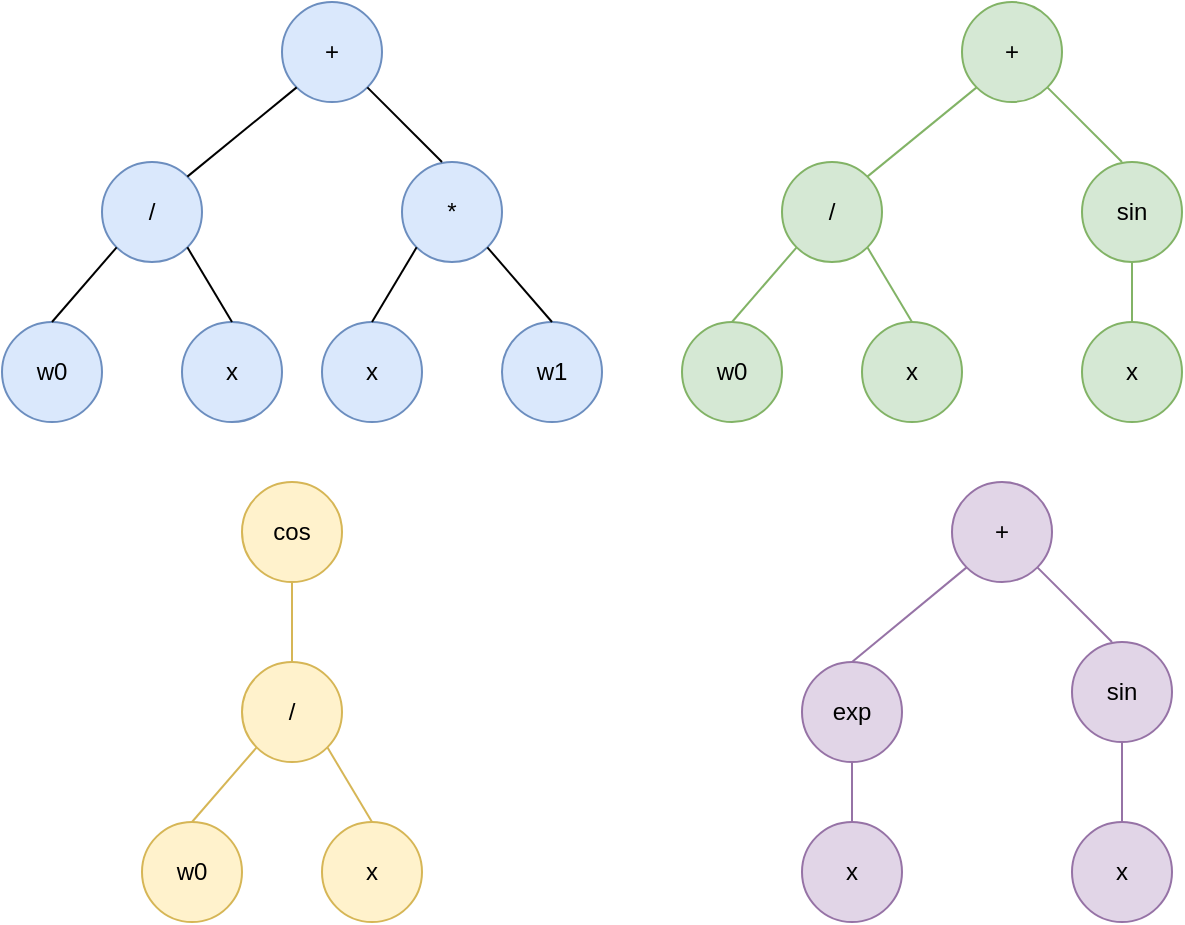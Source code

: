 <mxfile version="28.1.2">
  <diagram name="Page-1" id="9uGiNwY4RPWTe9T4MJpf">
    <mxGraphModel dx="1106" dy="632" grid="1" gridSize="10" guides="1" tooltips="1" connect="1" arrows="1" fold="1" page="1" pageScale="1" pageWidth="850" pageHeight="1100" math="0" shadow="0">
      <root>
        <mxCell id="0" />
        <mxCell id="1" parent="0" />
        <mxCell id="HzNmbZTj6SZ-83mRpOOW-1" value="w0" style="ellipse;whiteSpace=wrap;html=1;fillColor=#dae8fc;strokeColor=#6c8ebf;" vertex="1" parent="1">
          <mxGeometry x="90" y="230" width="50" height="50" as="geometry" />
        </mxCell>
        <mxCell id="HzNmbZTj6SZ-83mRpOOW-2" value="x" style="ellipse;whiteSpace=wrap;html=1;fillColor=#dae8fc;strokeColor=#6c8ebf;" vertex="1" parent="1">
          <mxGeometry x="250" y="230" width="50" height="50" as="geometry" />
        </mxCell>
        <mxCell id="HzNmbZTj6SZ-83mRpOOW-3" value="w1" style="ellipse;whiteSpace=wrap;html=1;fillColor=#dae8fc;strokeColor=#6c8ebf;" vertex="1" parent="1">
          <mxGeometry x="340" y="230" width="50" height="50" as="geometry" />
        </mxCell>
        <mxCell id="HzNmbZTj6SZ-83mRpOOW-4" value="*" style="ellipse;whiteSpace=wrap;html=1;fillColor=#dae8fc;strokeColor=#6c8ebf;" vertex="1" parent="1">
          <mxGeometry x="290" y="150" width="50" height="50" as="geometry" />
        </mxCell>
        <mxCell id="HzNmbZTj6SZ-83mRpOOW-5" value="" style="endArrow=none;html=1;rounded=0;exitX=0;exitY=1;exitDx=0;exitDy=0;entryX=0.5;entryY=0;entryDx=0;entryDy=0;endFill=0;" edge="1" parent="1" source="HzNmbZTj6SZ-83mRpOOW-4" target="HzNmbZTj6SZ-83mRpOOW-2">
          <mxGeometry width="50" height="50" relative="1" as="geometry">
            <mxPoint x="240" y="250" as="sourcePoint" />
            <mxPoint x="240" y="210" as="targetPoint" />
          </mxGeometry>
        </mxCell>
        <mxCell id="HzNmbZTj6SZ-83mRpOOW-6" value="" style="endArrow=none;html=1;rounded=0;entryX=1;entryY=1;entryDx=0;entryDy=0;exitX=0.5;exitY=0;exitDx=0;exitDy=0;" edge="1" parent="1" source="HzNmbZTj6SZ-83mRpOOW-3" target="HzNmbZTj6SZ-83mRpOOW-4">
          <mxGeometry width="50" height="50" relative="1" as="geometry">
            <mxPoint x="260" y="250" as="sourcePoint" />
            <mxPoint x="310" y="200" as="targetPoint" />
          </mxGeometry>
        </mxCell>
        <mxCell id="HzNmbZTj6SZ-83mRpOOW-8" value="+" style="ellipse;whiteSpace=wrap;html=1;fillColor=#dae8fc;strokeColor=#6c8ebf;" vertex="1" parent="1">
          <mxGeometry x="230" y="70" width="50" height="50" as="geometry" />
        </mxCell>
        <mxCell id="HzNmbZTj6SZ-83mRpOOW-9" style="rounded=0;orthogonalLoop=1;jettySize=auto;html=1;exitX=1;exitY=1;exitDx=0;exitDy=0;entryX=0.4;entryY=0;entryDx=0;entryDy=0;entryPerimeter=0;endArrow=none;endFill=0;" edge="1" parent="1" source="HzNmbZTj6SZ-83mRpOOW-8" target="HzNmbZTj6SZ-83mRpOOW-4">
          <mxGeometry relative="1" as="geometry" />
        </mxCell>
        <mxCell id="HzNmbZTj6SZ-83mRpOOW-41" value="/" style="ellipse;whiteSpace=wrap;html=1;fillColor=#dae8fc;strokeColor=#6c8ebf;" vertex="1" parent="1">
          <mxGeometry x="140" y="150" width="50" height="50" as="geometry" />
        </mxCell>
        <mxCell id="HzNmbZTj6SZ-83mRpOOW-42" value="" style="endArrow=none;html=1;rounded=0;exitX=0;exitY=1;exitDx=0;exitDy=0;entryX=1;entryY=0;entryDx=0;entryDy=0;endFill=0;" edge="1" parent="1" source="HzNmbZTj6SZ-83mRpOOW-8" target="HzNmbZTj6SZ-83mRpOOW-41">
          <mxGeometry width="50" height="50" relative="1" as="geometry">
            <mxPoint x="262" y="180" as="sourcePoint" />
            <mxPoint x="230" y="217" as="targetPoint" />
          </mxGeometry>
        </mxCell>
        <mxCell id="HzNmbZTj6SZ-83mRpOOW-43" value="x" style="ellipse;whiteSpace=wrap;html=1;fillColor=#dae8fc;strokeColor=#6c8ebf;" vertex="1" parent="1">
          <mxGeometry x="180" y="230" width="50" height="50" as="geometry" />
        </mxCell>
        <mxCell id="HzNmbZTj6SZ-83mRpOOW-44" value="" style="endArrow=none;html=1;rounded=0;exitX=0;exitY=1;exitDx=0;exitDy=0;entryX=0.5;entryY=0;entryDx=0;entryDy=0;endFill=0;" edge="1" parent="1" source="HzNmbZTj6SZ-83mRpOOW-41" target="HzNmbZTj6SZ-83mRpOOW-1">
          <mxGeometry width="50" height="50" relative="1" as="geometry">
            <mxPoint x="134" y="186" as="sourcePoint" />
            <mxPoint x="80" y="230" as="targetPoint" />
          </mxGeometry>
        </mxCell>
        <mxCell id="HzNmbZTj6SZ-83mRpOOW-45" value="" style="endArrow=none;html=1;rounded=0;exitX=1;exitY=1;exitDx=0;exitDy=0;entryX=0.5;entryY=0;entryDx=0;entryDy=0;endFill=0;" edge="1" parent="1" source="HzNmbZTj6SZ-83mRpOOW-41" target="HzNmbZTj6SZ-83mRpOOW-43">
          <mxGeometry width="50" height="50" relative="1" as="geometry">
            <mxPoint x="184" y="210" as="sourcePoint" />
            <mxPoint x="150" y="254" as="targetPoint" />
          </mxGeometry>
        </mxCell>
        <mxCell id="HzNmbZTj6SZ-83mRpOOW-46" value="w0" style="ellipse;whiteSpace=wrap;html=1;fillColor=#d5e8d4;strokeColor=#82b366;" vertex="1" parent="1">
          <mxGeometry x="430" y="230" width="50" height="50" as="geometry" />
        </mxCell>
        <mxCell id="HzNmbZTj6SZ-83mRpOOW-47" value="x" style="ellipse;whiteSpace=wrap;html=1;fillColor=#d5e8d4;strokeColor=#82b366;" vertex="1" parent="1">
          <mxGeometry x="630" y="230" width="50" height="50" as="geometry" />
        </mxCell>
        <mxCell id="HzNmbZTj6SZ-83mRpOOW-49" value="sin" style="ellipse;whiteSpace=wrap;html=1;fillColor=#d5e8d4;strokeColor=#82b366;" vertex="1" parent="1">
          <mxGeometry x="630" y="150" width="50" height="50" as="geometry" />
        </mxCell>
        <mxCell id="HzNmbZTj6SZ-83mRpOOW-50" value="" style="endArrow=none;html=1;rounded=0;exitX=0.5;exitY=1;exitDx=0;exitDy=0;entryX=0.5;entryY=0;entryDx=0;entryDy=0;endFill=0;fillColor=#d5e8d4;strokeColor=#82b366;" edge="1" parent="1" source="HzNmbZTj6SZ-83mRpOOW-49" target="HzNmbZTj6SZ-83mRpOOW-47">
          <mxGeometry width="50" height="50" relative="1" as="geometry">
            <mxPoint x="580" y="250" as="sourcePoint" />
            <mxPoint x="580" y="210" as="targetPoint" />
          </mxGeometry>
        </mxCell>
        <mxCell id="HzNmbZTj6SZ-83mRpOOW-52" value="+" style="ellipse;whiteSpace=wrap;html=1;fillColor=#d5e8d4;strokeColor=#82b366;" vertex="1" parent="1">
          <mxGeometry x="570" y="70" width="50" height="50" as="geometry" />
        </mxCell>
        <mxCell id="HzNmbZTj6SZ-83mRpOOW-53" style="rounded=0;orthogonalLoop=1;jettySize=auto;html=1;exitX=1;exitY=1;exitDx=0;exitDy=0;entryX=0.4;entryY=0;entryDx=0;entryDy=0;entryPerimeter=0;endArrow=none;endFill=0;fillColor=#d5e8d4;strokeColor=#82b366;" edge="1" parent="1" source="HzNmbZTj6SZ-83mRpOOW-52" target="HzNmbZTj6SZ-83mRpOOW-49">
          <mxGeometry relative="1" as="geometry" />
        </mxCell>
        <mxCell id="HzNmbZTj6SZ-83mRpOOW-54" value="/" style="ellipse;whiteSpace=wrap;html=1;fillColor=#d5e8d4;strokeColor=#82b366;" vertex="1" parent="1">
          <mxGeometry x="480" y="150" width="50" height="50" as="geometry" />
        </mxCell>
        <mxCell id="HzNmbZTj6SZ-83mRpOOW-55" value="" style="endArrow=none;html=1;rounded=0;exitX=0;exitY=1;exitDx=0;exitDy=0;entryX=1;entryY=0;entryDx=0;entryDy=0;endFill=0;fillColor=#d5e8d4;strokeColor=#82b366;" edge="1" parent="1" source="HzNmbZTj6SZ-83mRpOOW-52" target="HzNmbZTj6SZ-83mRpOOW-54">
          <mxGeometry width="50" height="50" relative="1" as="geometry">
            <mxPoint x="602" y="180" as="sourcePoint" />
            <mxPoint x="570" y="217" as="targetPoint" />
          </mxGeometry>
        </mxCell>
        <mxCell id="HzNmbZTj6SZ-83mRpOOW-56" value="x" style="ellipse;whiteSpace=wrap;html=1;fillColor=#d5e8d4;strokeColor=#82b366;" vertex="1" parent="1">
          <mxGeometry x="520" y="230" width="50" height="50" as="geometry" />
        </mxCell>
        <mxCell id="HzNmbZTj6SZ-83mRpOOW-57" value="" style="endArrow=none;html=1;rounded=0;exitX=0;exitY=1;exitDx=0;exitDy=0;entryX=0.5;entryY=0;entryDx=0;entryDy=0;endFill=0;fillColor=#d5e8d4;strokeColor=#82b366;" edge="1" parent="1" source="HzNmbZTj6SZ-83mRpOOW-54" target="HzNmbZTj6SZ-83mRpOOW-46">
          <mxGeometry width="50" height="50" relative="1" as="geometry">
            <mxPoint x="474" y="186" as="sourcePoint" />
            <mxPoint x="420" y="230" as="targetPoint" />
          </mxGeometry>
        </mxCell>
        <mxCell id="HzNmbZTj6SZ-83mRpOOW-58" value="" style="endArrow=none;html=1;rounded=0;exitX=1;exitY=1;exitDx=0;exitDy=0;entryX=0.5;entryY=0;entryDx=0;entryDy=0;endFill=0;fillColor=#d5e8d4;strokeColor=#82b366;" edge="1" parent="1" source="HzNmbZTj6SZ-83mRpOOW-54" target="HzNmbZTj6SZ-83mRpOOW-56">
          <mxGeometry width="50" height="50" relative="1" as="geometry">
            <mxPoint x="524" y="210" as="sourcePoint" />
            <mxPoint x="490" y="254" as="targetPoint" />
          </mxGeometry>
        </mxCell>
        <mxCell id="HzNmbZTj6SZ-83mRpOOW-59" value="w0" style="ellipse;whiteSpace=wrap;html=1;fillColor=#fff2cc;strokeColor=#d6b656;" vertex="1" parent="1">
          <mxGeometry x="160" y="480" width="50" height="50" as="geometry" />
        </mxCell>
        <mxCell id="HzNmbZTj6SZ-83mRpOOW-63" value="cos" style="ellipse;whiteSpace=wrap;html=1;fillColor=#fff2cc;strokeColor=#d6b656;" vertex="1" parent="1">
          <mxGeometry x="210" y="310" width="50" height="50" as="geometry" />
        </mxCell>
        <mxCell id="HzNmbZTj6SZ-83mRpOOW-65" value="/" style="ellipse;whiteSpace=wrap;html=1;fillColor=#fff2cc;strokeColor=#d6b656;" vertex="1" parent="1">
          <mxGeometry x="210" y="400" width="50" height="50" as="geometry" />
        </mxCell>
        <mxCell id="HzNmbZTj6SZ-83mRpOOW-66" value="" style="endArrow=none;html=1;rounded=0;exitX=0.5;exitY=1;exitDx=0;exitDy=0;entryX=0.5;entryY=0;entryDx=0;entryDy=0;endFill=0;fillColor=#fff2cc;strokeColor=#d6b656;" edge="1" parent="1" source="HzNmbZTj6SZ-83mRpOOW-63" target="HzNmbZTj6SZ-83mRpOOW-65">
          <mxGeometry width="50" height="50" relative="1" as="geometry">
            <mxPoint x="332" y="430" as="sourcePoint" />
            <mxPoint x="300" y="467" as="targetPoint" />
          </mxGeometry>
        </mxCell>
        <mxCell id="HzNmbZTj6SZ-83mRpOOW-67" value="x" style="ellipse;whiteSpace=wrap;html=1;fillColor=#fff2cc;strokeColor=#d6b656;" vertex="1" parent="1">
          <mxGeometry x="250" y="480" width="50" height="50" as="geometry" />
        </mxCell>
        <mxCell id="HzNmbZTj6SZ-83mRpOOW-68" value="" style="endArrow=none;html=1;rounded=0;exitX=0;exitY=1;exitDx=0;exitDy=0;entryX=0.5;entryY=0;entryDx=0;entryDy=0;endFill=0;fillColor=#fff2cc;strokeColor=#d6b656;" edge="1" parent="1" source="HzNmbZTj6SZ-83mRpOOW-65" target="HzNmbZTj6SZ-83mRpOOW-59">
          <mxGeometry width="50" height="50" relative="1" as="geometry">
            <mxPoint x="204" y="436" as="sourcePoint" />
            <mxPoint x="150" y="480" as="targetPoint" />
          </mxGeometry>
        </mxCell>
        <mxCell id="HzNmbZTj6SZ-83mRpOOW-69" value="" style="endArrow=none;html=1;rounded=0;exitX=1;exitY=1;exitDx=0;exitDy=0;entryX=0.5;entryY=0;entryDx=0;entryDy=0;endFill=0;fillColor=#fff2cc;strokeColor=#d6b656;" edge="1" parent="1" source="HzNmbZTj6SZ-83mRpOOW-65" target="HzNmbZTj6SZ-83mRpOOW-67">
          <mxGeometry width="50" height="50" relative="1" as="geometry">
            <mxPoint x="254" y="460" as="sourcePoint" />
            <mxPoint x="220" y="504" as="targetPoint" />
          </mxGeometry>
        </mxCell>
        <mxCell id="HzNmbZTj6SZ-83mRpOOW-71" value="x" style="ellipse;whiteSpace=wrap;html=1;fillColor=#e1d5e7;strokeColor=#9673a6;" vertex="1" parent="1">
          <mxGeometry x="625" y="480" width="50" height="50" as="geometry" />
        </mxCell>
        <mxCell id="HzNmbZTj6SZ-83mRpOOW-72" value="sin" style="ellipse;whiteSpace=wrap;html=1;fillColor=#e1d5e7;strokeColor=#9673a6;" vertex="1" parent="1">
          <mxGeometry x="625" y="390" width="50" height="50" as="geometry" />
        </mxCell>
        <mxCell id="HzNmbZTj6SZ-83mRpOOW-73" value="" style="endArrow=none;html=1;rounded=0;exitX=0.5;exitY=1;exitDx=0;exitDy=0;entryX=0.5;entryY=0;entryDx=0;entryDy=0;endFill=0;fillColor=#e1d5e7;strokeColor=#9673a6;" edge="1" parent="1" source="HzNmbZTj6SZ-83mRpOOW-72" target="HzNmbZTj6SZ-83mRpOOW-71">
          <mxGeometry width="50" height="50" relative="1" as="geometry">
            <mxPoint x="575" y="490" as="sourcePoint" />
            <mxPoint x="575" y="450" as="targetPoint" />
          </mxGeometry>
        </mxCell>
        <mxCell id="HzNmbZTj6SZ-83mRpOOW-74" value="+" style="ellipse;whiteSpace=wrap;html=1;fillColor=#e1d5e7;strokeColor=#9673a6;" vertex="1" parent="1">
          <mxGeometry x="565" y="310" width="50" height="50" as="geometry" />
        </mxCell>
        <mxCell id="HzNmbZTj6SZ-83mRpOOW-75" style="rounded=0;orthogonalLoop=1;jettySize=auto;html=1;exitX=1;exitY=1;exitDx=0;exitDy=0;entryX=0.4;entryY=0;entryDx=0;entryDy=0;entryPerimeter=0;endArrow=none;endFill=0;fillColor=#e1d5e7;strokeColor=#9673a6;" edge="1" parent="1" source="HzNmbZTj6SZ-83mRpOOW-74" target="HzNmbZTj6SZ-83mRpOOW-72">
          <mxGeometry relative="1" as="geometry" />
        </mxCell>
        <mxCell id="HzNmbZTj6SZ-83mRpOOW-77" value="" style="endArrow=none;html=1;rounded=0;exitX=0;exitY=1;exitDx=0;exitDy=0;entryX=0.5;entryY=0;entryDx=0;entryDy=0;endFill=0;fillColor=#e1d5e7;strokeColor=#9673a6;" edge="1" parent="1" source="HzNmbZTj6SZ-83mRpOOW-74" target="HzNmbZTj6SZ-83mRpOOW-82">
          <mxGeometry width="50" height="50" relative="1" as="geometry">
            <mxPoint x="597" y="420" as="sourcePoint" />
            <mxPoint x="517.678" y="397.322" as="targetPoint" />
          </mxGeometry>
        </mxCell>
        <mxCell id="HzNmbZTj6SZ-83mRpOOW-81" value="x" style="ellipse;whiteSpace=wrap;html=1;fillColor=#e1d5e7;strokeColor=#9673a6;" vertex="1" parent="1">
          <mxGeometry x="490" y="480" width="50" height="50" as="geometry" />
        </mxCell>
        <mxCell id="HzNmbZTj6SZ-83mRpOOW-82" value="exp" style="ellipse;whiteSpace=wrap;html=1;fillColor=#e1d5e7;strokeColor=#9673a6;" vertex="1" parent="1">
          <mxGeometry x="490" y="400" width="50" height="50" as="geometry" />
        </mxCell>
        <mxCell id="HzNmbZTj6SZ-83mRpOOW-83" value="" style="endArrow=none;html=1;rounded=0;exitX=0.5;exitY=1;exitDx=0;exitDy=0;entryX=0.5;entryY=0;entryDx=0;entryDy=0;endFill=0;fillColor=#e1d5e7;strokeColor=#9673a6;" edge="1" parent="1" source="HzNmbZTj6SZ-83mRpOOW-82" target="HzNmbZTj6SZ-83mRpOOW-81">
          <mxGeometry width="50" height="50" relative="1" as="geometry">
            <mxPoint x="440" y="500" as="sourcePoint" />
            <mxPoint x="440" y="460" as="targetPoint" />
          </mxGeometry>
        </mxCell>
      </root>
    </mxGraphModel>
  </diagram>
</mxfile>
